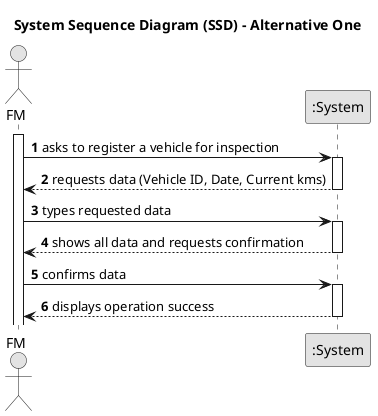 @startuml
skinparam monochrome true
skinparam packageStyle rectangle
skinparam shadowing false

title System Sequence Diagram (SSD) - Alternative One

autonumber

actor "FM" as Employee
participant ":System" as System

activate Employee

    Employee -> System : asks to register a vehicle for inspection
    activate System

        System --> Employee :  requests data (Vehicle ID, Date, Current kms)
    deactivate System

    Employee -> System : types requested data
    activate System


        System --> Employee : shows all data and requests confirmation
    deactivate System

    Employee -> System : confirms data
    activate System

        System --> Employee : displays operation success
    deactivate System
@enduml